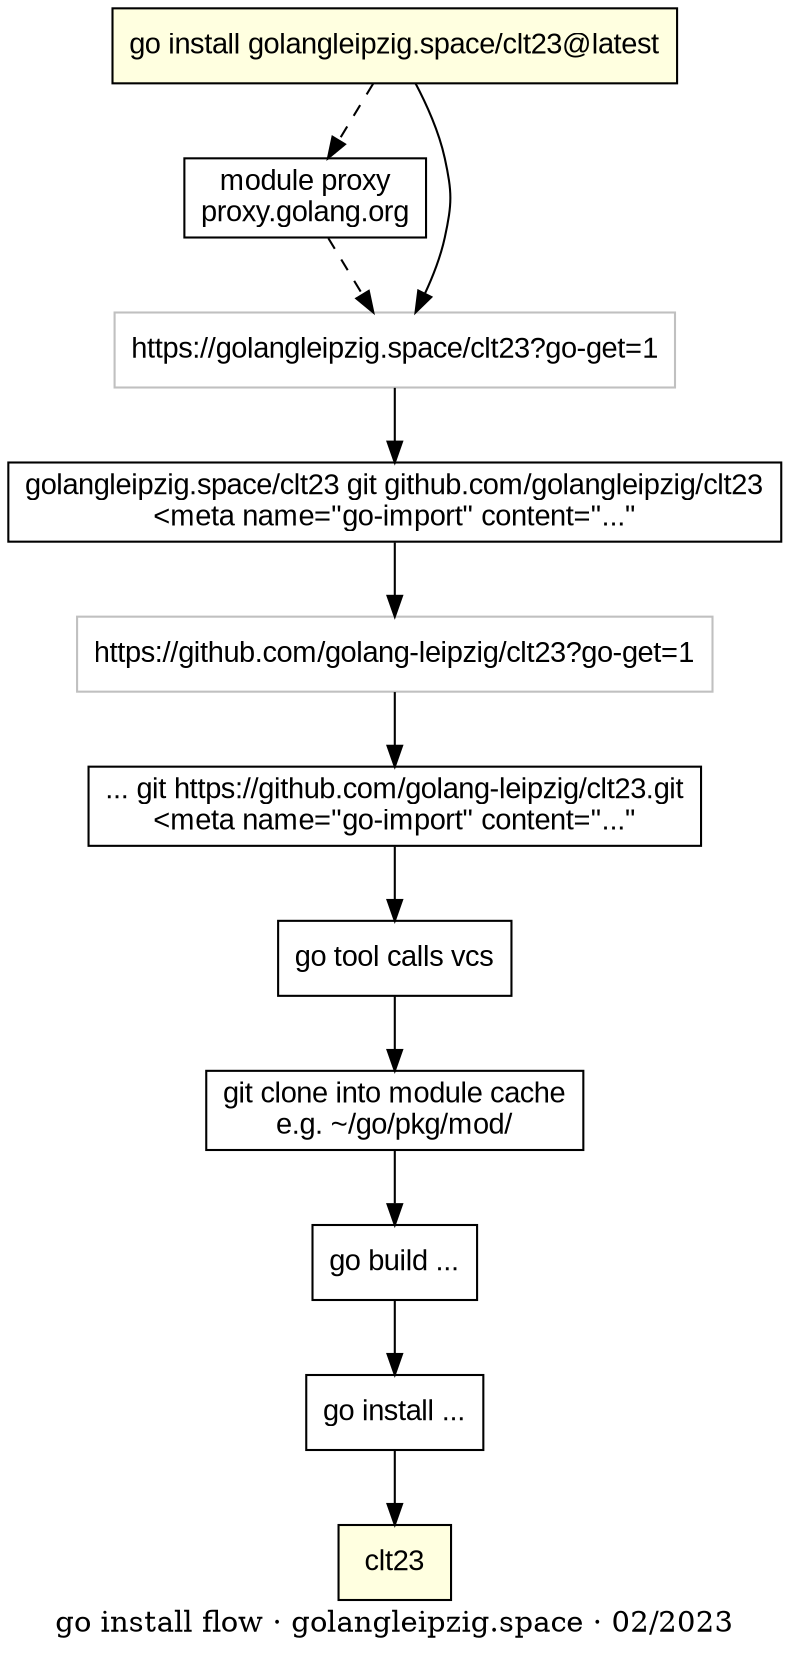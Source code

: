 digraph go_install_flow {
    // Graph settings
    rankdir=TB;
    node [shape=box, fontname="Arial"];
    edge [fontname="Arial"];

    // Nodes
    install_cmd [label="go install golangleipzig.space/clt23@latest", style=filled, fillcolor=lightyellow];
    proxy [label="module proxy\nproxy.golang.org", shape=box];
    url1 [label="https://golangleipzig.space/clt23?go-get=1", color=gray];
    meta [label="golangleipzig.space/clt23 git github.com/golangleipzig/clt23\n<meta name=\"go-import\" content=\"...\""];
    url2 [label="https://github.com/golang-leipzig/clt23?go-get=1", color=gray];
    git_url [label="... git https://github.com/golang-leipzig/clt23.git\n<meta name=\"go-import\" content=\"...\""];

    // Tool chain nodes
    go_tool [label="go tool calls vcs"];
    git_clone [label="git clone into module cache\ne.g. ~/go/pkg/mod/"];
    go_build [label="go build ..."];
    go_install_final [label="go install ..."];
    final [label="clt23", style=filled, fillcolor=lightyellow];

    // Edges
    install_cmd -> proxy [style=dashed];
    install_cmd -> url1;
    proxy -> url1 [style=dashed];
    url1 -> meta;
    meta -> url2;
    url2 -> git_url;
    git_url -> go_tool;
    go_tool -> git_clone;
    git_clone -> go_build;
    go_build -> go_install_final;
    go_install_final -> final;

    // Footer note
    label = "go install flow · golangleipzig.space · 02/2023";
    labelloc = "b";
}
